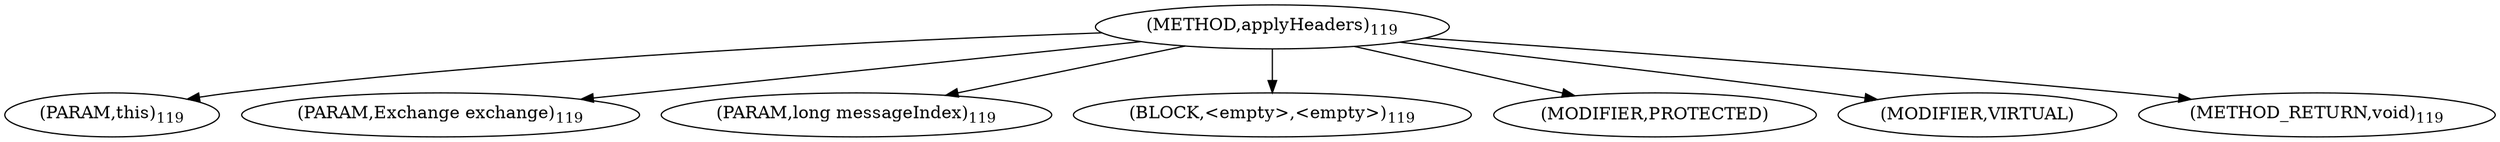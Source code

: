 digraph "applyHeaders" {  
"287" [label = <(METHOD,applyHeaders)<SUB>119</SUB>> ]
"288" [label = <(PARAM,this)<SUB>119</SUB>> ]
"289" [label = <(PARAM,Exchange exchange)<SUB>119</SUB>> ]
"290" [label = <(PARAM,long messageIndex)<SUB>119</SUB>> ]
"291" [label = <(BLOCK,&lt;empty&gt;,&lt;empty&gt;)<SUB>119</SUB>> ]
"292" [label = <(MODIFIER,PROTECTED)> ]
"293" [label = <(MODIFIER,VIRTUAL)> ]
"294" [label = <(METHOD_RETURN,void)<SUB>119</SUB>> ]
  "287" -> "288" 
  "287" -> "289" 
  "287" -> "290" 
  "287" -> "291" 
  "287" -> "292" 
  "287" -> "293" 
  "287" -> "294" 
}
